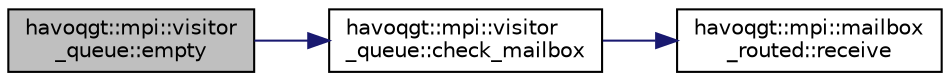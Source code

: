 digraph "havoqgt::mpi::visitor_queue::empty"
{
  edge [fontname="Helvetica",fontsize="10",labelfontname="Helvetica",labelfontsize="10"];
  node [fontname="Helvetica",fontsize="10",shape=record];
  rankdir="LR";
  Node1 [label="havoqgt::mpi::visitor\l_queue::empty",height=0.2,width=0.4,color="black", fillcolor="grey75", style="filled", fontcolor="black"];
  Node1 -> Node2 [color="midnightblue",fontsize="10",style="solid",fontname="Helvetica"];
  Node2 [label="havoqgt::mpi::visitor\l_queue::check_mailbox",height=0.2,width=0.4,color="black", fillcolor="white", style="filled",URL="$classhavoqgt_1_1mpi_1_1visitor__queue.html#a136fbe7e5f40967469fa3f7200688402"];
  Node2 -> Node3 [color="midnightblue",fontsize="10",style="solid",fontname="Helvetica"];
  Node3 [label="havoqgt::mpi::mailbox\l_routed::receive",height=0.2,width=0.4,color="black", fillcolor="white", style="filled",URL="$classhavoqgt_1_1mpi_1_1mailbox__routed.html#a44520aabc89be081179d16fcbe8584c7"];
}
